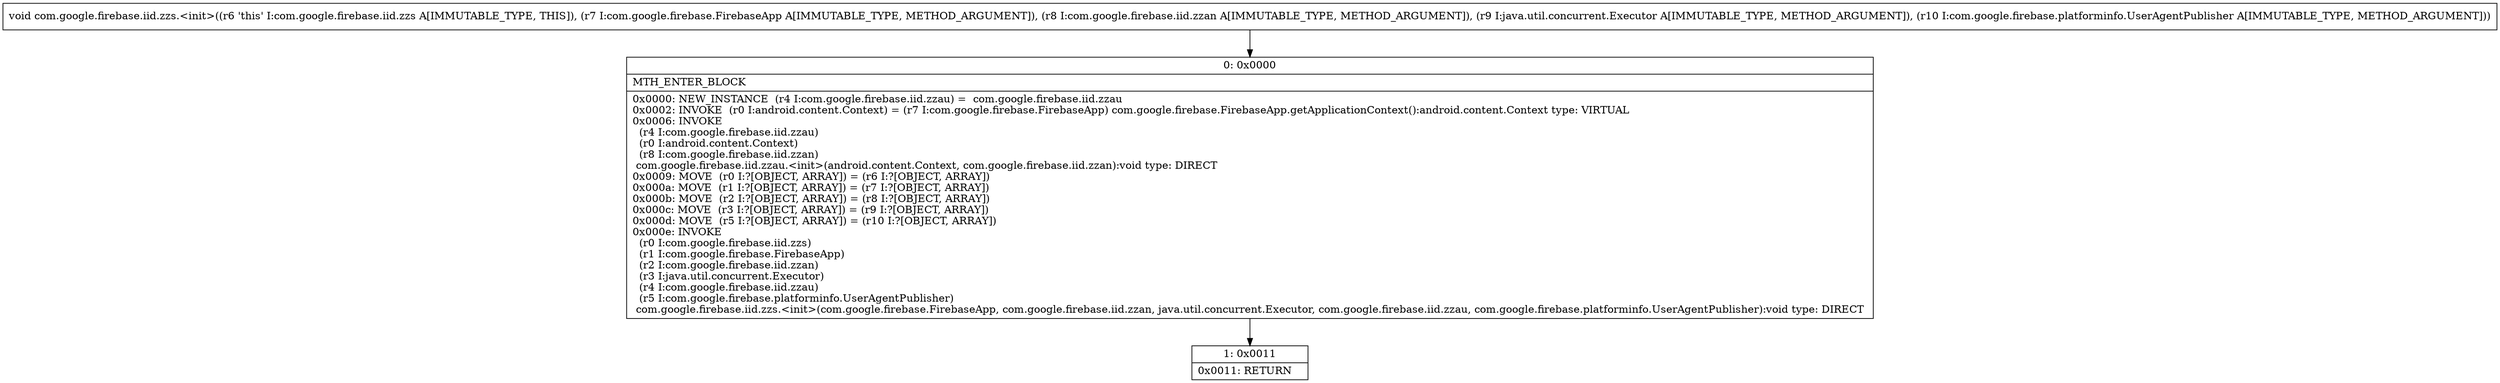 digraph "CFG forcom.google.firebase.iid.zzs.\<init\>(Lcom\/google\/firebase\/FirebaseApp;Lcom\/google\/firebase\/iid\/zzan;Ljava\/util\/concurrent\/Executor;Lcom\/google\/firebase\/platforminfo\/UserAgentPublisher;)V" {
Node_0 [shape=record,label="{0\:\ 0x0000|MTH_ENTER_BLOCK\l|0x0000: NEW_INSTANCE  (r4 I:com.google.firebase.iid.zzau) =  com.google.firebase.iid.zzau \l0x0002: INVOKE  (r0 I:android.content.Context) = (r7 I:com.google.firebase.FirebaseApp) com.google.firebase.FirebaseApp.getApplicationContext():android.content.Context type: VIRTUAL \l0x0006: INVOKE  \l  (r4 I:com.google.firebase.iid.zzau)\l  (r0 I:android.content.Context)\l  (r8 I:com.google.firebase.iid.zzan)\l com.google.firebase.iid.zzau.\<init\>(android.content.Context, com.google.firebase.iid.zzan):void type: DIRECT \l0x0009: MOVE  (r0 I:?[OBJECT, ARRAY]) = (r6 I:?[OBJECT, ARRAY]) \l0x000a: MOVE  (r1 I:?[OBJECT, ARRAY]) = (r7 I:?[OBJECT, ARRAY]) \l0x000b: MOVE  (r2 I:?[OBJECT, ARRAY]) = (r8 I:?[OBJECT, ARRAY]) \l0x000c: MOVE  (r3 I:?[OBJECT, ARRAY]) = (r9 I:?[OBJECT, ARRAY]) \l0x000d: MOVE  (r5 I:?[OBJECT, ARRAY]) = (r10 I:?[OBJECT, ARRAY]) \l0x000e: INVOKE  \l  (r0 I:com.google.firebase.iid.zzs)\l  (r1 I:com.google.firebase.FirebaseApp)\l  (r2 I:com.google.firebase.iid.zzan)\l  (r3 I:java.util.concurrent.Executor)\l  (r4 I:com.google.firebase.iid.zzau)\l  (r5 I:com.google.firebase.platforminfo.UserAgentPublisher)\l com.google.firebase.iid.zzs.\<init\>(com.google.firebase.FirebaseApp, com.google.firebase.iid.zzan, java.util.concurrent.Executor, com.google.firebase.iid.zzau, com.google.firebase.platforminfo.UserAgentPublisher):void type: DIRECT \l}"];
Node_1 [shape=record,label="{1\:\ 0x0011|0x0011: RETURN   \l}"];
MethodNode[shape=record,label="{void com.google.firebase.iid.zzs.\<init\>((r6 'this' I:com.google.firebase.iid.zzs A[IMMUTABLE_TYPE, THIS]), (r7 I:com.google.firebase.FirebaseApp A[IMMUTABLE_TYPE, METHOD_ARGUMENT]), (r8 I:com.google.firebase.iid.zzan A[IMMUTABLE_TYPE, METHOD_ARGUMENT]), (r9 I:java.util.concurrent.Executor A[IMMUTABLE_TYPE, METHOD_ARGUMENT]), (r10 I:com.google.firebase.platforminfo.UserAgentPublisher A[IMMUTABLE_TYPE, METHOD_ARGUMENT])) }"];
MethodNode -> Node_0;
Node_0 -> Node_1;
}


